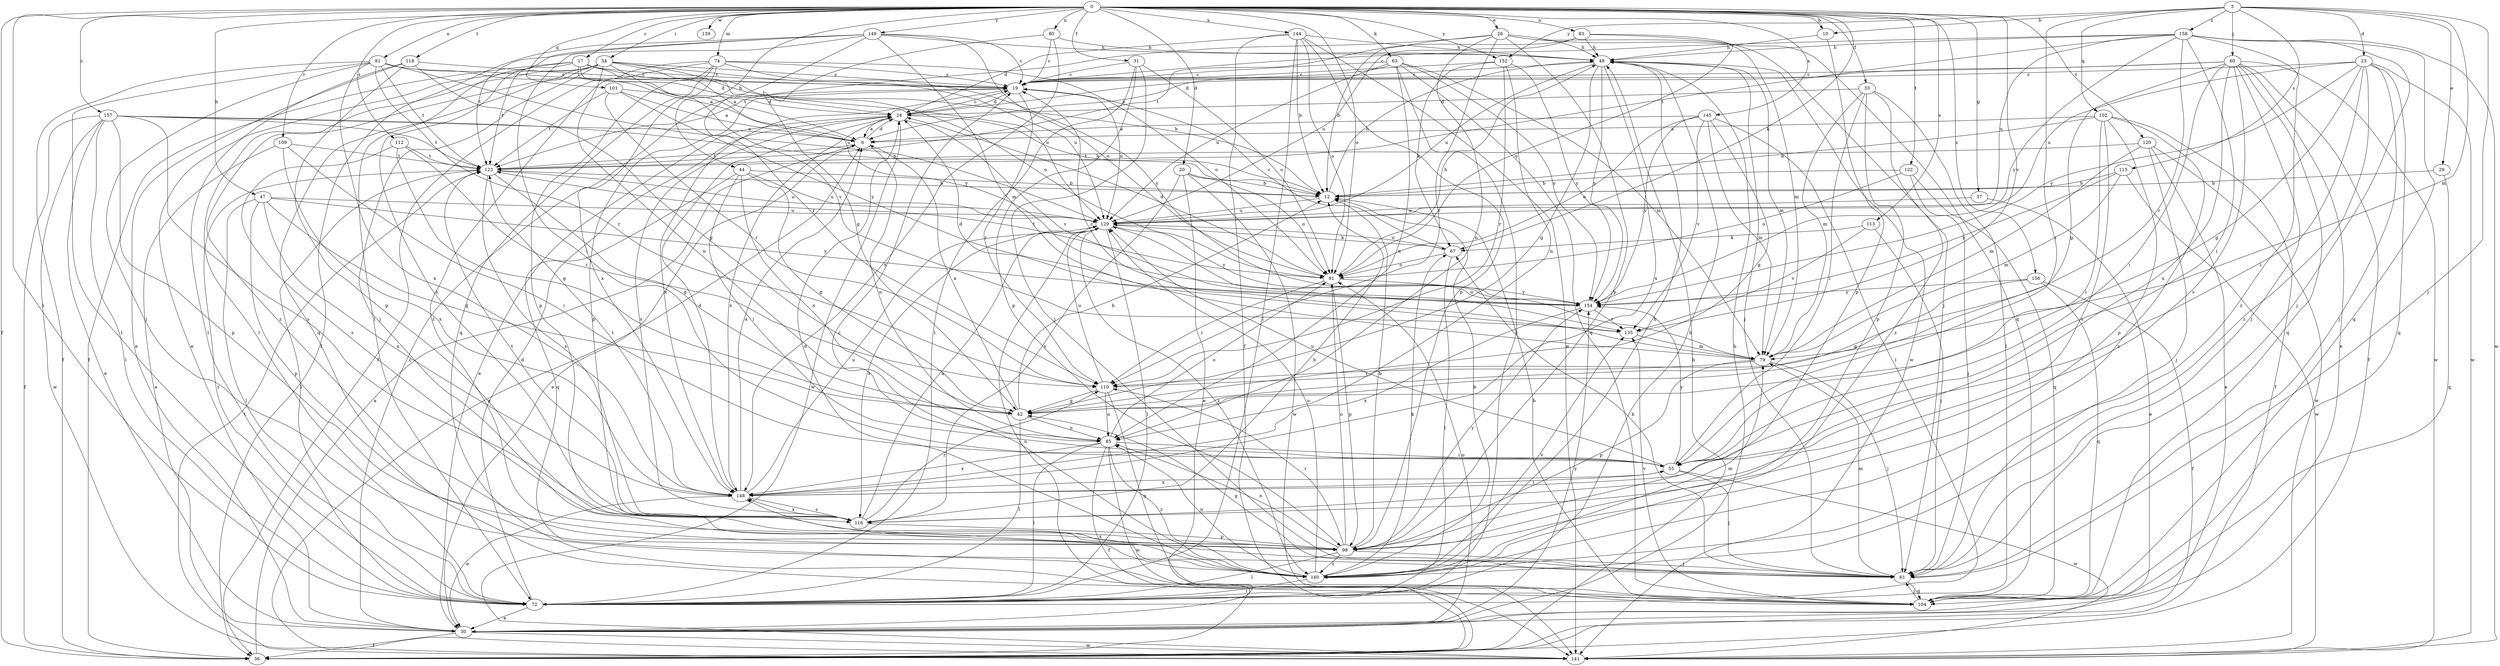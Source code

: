 strict digraph  {
0;
3;
6;
10;
12;
17;
19;
20;
23;
24;
26;
29;
30;
31;
33;
36;
37;
42;
44;
47;
48;
54;
55;
60;
61;
63;
67;
72;
74;
79;
80;
81;
83;
85;
91;
98;
101;
102;
104;
109;
110;
112;
113;
115;
116;
118;
120;
122;
123;
129;
135;
139;
141;
144;
145;
148;
149;
152;
154;
156;
157;
158;
160;
0 -> 10  [label=b];
0 -> 17  [label=c];
0 -> 20  [label=d];
0 -> 26  [label=e];
0 -> 31  [label=f];
0 -> 33  [label=f];
0 -> 36  [label=f];
0 -> 37  [label=g];
0 -> 44  [label=h];
0 -> 47  [label=h];
0 -> 54  [label=i];
0 -> 63  [label=k];
0 -> 67  [label=k];
0 -> 72  [label=l];
0 -> 74  [label=m];
0 -> 80  [label=n];
0 -> 81  [label=n];
0 -> 83  [label=n];
0 -> 91  [label=o];
0 -> 101  [label=q];
0 -> 109  [label=r];
0 -> 112  [label=s];
0 -> 113  [label=s];
0 -> 118  [label=t];
0 -> 120  [label=t];
0 -> 122  [label=t];
0 -> 135  [label=v];
0 -> 139  [label=w];
0 -> 144  [label=x];
0 -> 145  [label=x];
0 -> 149  [label=y];
0 -> 152  [label=y];
0 -> 156  [label=z];
0 -> 157  [label=z];
3 -> 10  [label=b];
3 -> 23  [label=d];
3 -> 29  [label=e];
3 -> 55  [label=i];
3 -> 60  [label=j];
3 -> 61  [label=j];
3 -> 79  [label=m];
3 -> 102  [label=q];
3 -> 115  [label=s];
3 -> 152  [label=y];
3 -> 158  [label=z];
6 -> 24  [label=d];
6 -> 30  [label=e];
6 -> 85  [label=n];
6 -> 123  [label=t];
10 -> 48  [label=h];
10 -> 98  [label=p];
12 -> 48  [label=h];
12 -> 129  [label=u];
17 -> 12  [label=b];
17 -> 19  [label=c];
17 -> 24  [label=d];
17 -> 36  [label=f];
17 -> 116  [label=s];
17 -> 123  [label=t];
17 -> 129  [label=u];
17 -> 154  [label=y];
19 -> 24  [label=d];
19 -> 98  [label=p];
19 -> 110  [label=r];
19 -> 129  [label=u];
19 -> 148  [label=x];
20 -> 12  [label=b];
20 -> 30  [label=e];
20 -> 91  [label=o];
20 -> 116  [label=s];
20 -> 141  [label=w];
23 -> 19  [label=c];
23 -> 42  [label=g];
23 -> 55  [label=i];
23 -> 61  [label=j];
23 -> 104  [label=q];
23 -> 129  [label=u];
23 -> 141  [label=w];
23 -> 154  [label=y];
23 -> 160  [label=z];
24 -> 6  [label=a];
24 -> 12  [label=b];
24 -> 19  [label=c];
24 -> 30  [label=e];
24 -> 116  [label=s];
24 -> 135  [label=v];
24 -> 141  [label=w];
24 -> 148  [label=x];
26 -> 12  [label=b];
26 -> 48  [label=h];
26 -> 79  [label=m];
26 -> 85  [label=n];
26 -> 98  [label=p];
26 -> 104  [label=q];
26 -> 110  [label=r];
26 -> 123  [label=t];
29 -> 12  [label=b];
29 -> 104  [label=q];
30 -> 19  [label=c];
30 -> 36  [label=f];
30 -> 48  [label=h];
30 -> 91  [label=o];
30 -> 141  [label=w];
30 -> 154  [label=y];
31 -> 19  [label=c];
31 -> 61  [label=j];
31 -> 72  [label=l];
31 -> 91  [label=o];
31 -> 98  [label=p];
33 -> 24  [label=d];
33 -> 55  [label=i];
33 -> 72  [label=l];
33 -> 79  [label=m];
33 -> 98  [label=p];
33 -> 160  [label=z];
36 -> 6  [label=a];
36 -> 48  [label=h];
36 -> 129  [label=u];
37 -> 30  [label=e];
37 -> 129  [label=u];
42 -> 6  [label=a];
42 -> 12  [label=b];
42 -> 72  [label=l];
42 -> 85  [label=n];
44 -> 12  [label=b];
44 -> 42  [label=g];
44 -> 55  [label=i];
44 -> 85  [label=n];
44 -> 104  [label=q];
44 -> 129  [label=u];
47 -> 42  [label=g];
47 -> 72  [label=l];
47 -> 98  [label=p];
47 -> 129  [label=u];
47 -> 148  [label=x];
47 -> 154  [label=y];
48 -> 19  [label=c];
48 -> 42  [label=g];
48 -> 61  [label=j];
48 -> 79  [label=m];
48 -> 129  [label=u];
48 -> 141  [label=w];
48 -> 148  [label=x];
48 -> 154  [label=y];
54 -> 6  [label=a];
54 -> 19  [label=c];
54 -> 30  [label=e];
54 -> 61  [label=j];
54 -> 72  [label=l];
54 -> 85  [label=n];
54 -> 91  [label=o];
54 -> 104  [label=q];
54 -> 129  [label=u];
54 -> 135  [label=v];
54 -> 160  [label=z];
55 -> 61  [label=j];
55 -> 129  [label=u];
55 -> 141  [label=w];
55 -> 148  [label=x];
55 -> 154  [label=y];
60 -> 19  [label=c];
60 -> 24  [label=d];
60 -> 30  [label=e];
60 -> 36  [label=f];
60 -> 42  [label=g];
60 -> 55  [label=i];
60 -> 61  [label=j];
60 -> 104  [label=q];
60 -> 116  [label=s];
60 -> 141  [label=w];
60 -> 148  [label=x];
61 -> 42  [label=g];
61 -> 67  [label=k];
61 -> 79  [label=m];
61 -> 104  [label=q];
63 -> 6  [label=a];
63 -> 19  [label=c];
63 -> 72  [label=l];
63 -> 79  [label=m];
63 -> 85  [label=n];
63 -> 104  [label=q];
63 -> 129  [label=u];
63 -> 154  [label=y];
67 -> 19  [label=c];
67 -> 72  [label=l];
67 -> 91  [label=o];
67 -> 129  [label=u];
72 -> 24  [label=d];
72 -> 30  [label=e];
72 -> 48  [label=h];
72 -> 123  [label=t];
74 -> 19  [label=c];
74 -> 36  [label=f];
74 -> 91  [label=o];
74 -> 98  [label=p];
74 -> 104  [label=q];
74 -> 148  [label=x];
74 -> 154  [label=y];
74 -> 160  [label=z];
79 -> 19  [label=c];
79 -> 61  [label=j];
79 -> 98  [label=p];
79 -> 110  [label=r];
79 -> 129  [label=u];
80 -> 19  [label=c];
80 -> 42  [label=g];
80 -> 48  [label=h];
80 -> 148  [label=x];
81 -> 6  [label=a];
81 -> 19  [label=c];
81 -> 36  [label=f];
81 -> 61  [label=j];
81 -> 72  [label=l];
81 -> 110  [label=r];
81 -> 123  [label=t];
81 -> 129  [label=u];
81 -> 148  [label=x];
83 -> 48  [label=h];
83 -> 61  [label=j];
83 -> 91  [label=o];
83 -> 123  [label=t];
83 -> 129  [label=u];
85 -> 36  [label=f];
85 -> 55  [label=i];
85 -> 72  [label=l];
85 -> 91  [label=o];
85 -> 141  [label=w];
85 -> 148  [label=x];
85 -> 160  [label=z];
91 -> 24  [label=d];
91 -> 48  [label=h];
91 -> 98  [label=p];
91 -> 110  [label=r];
91 -> 123  [label=t];
91 -> 154  [label=y];
98 -> 12  [label=b];
98 -> 61  [label=j];
98 -> 72  [label=l];
98 -> 85  [label=n];
98 -> 91  [label=o];
98 -> 110  [label=r];
98 -> 154  [label=y];
98 -> 160  [label=z];
101 -> 6  [label=a];
101 -> 24  [label=d];
101 -> 110  [label=r];
101 -> 123  [label=t];
101 -> 154  [label=y];
102 -> 6  [label=a];
102 -> 12  [label=b];
102 -> 36  [label=f];
102 -> 55  [label=i];
102 -> 98  [label=p];
102 -> 116  [label=s];
102 -> 160  [label=z];
104 -> 12  [label=b];
104 -> 61  [label=j];
104 -> 135  [label=v];
109 -> 30  [label=e];
109 -> 55  [label=i];
109 -> 123  [label=t];
109 -> 148  [label=x];
110 -> 42  [label=g];
110 -> 85  [label=n];
110 -> 104  [label=q];
110 -> 129  [label=u];
112 -> 42  [label=g];
112 -> 110  [label=r];
112 -> 116  [label=s];
112 -> 123  [label=t];
113 -> 61  [label=j];
113 -> 67  [label=k];
113 -> 135  [label=v];
115 -> 12  [label=b];
115 -> 79  [label=m];
115 -> 141  [label=w];
115 -> 154  [label=y];
116 -> 12  [label=b];
116 -> 98  [label=p];
116 -> 110  [label=r];
116 -> 123  [label=t];
116 -> 129  [label=u];
116 -> 148  [label=x];
118 -> 19  [label=c];
118 -> 30  [label=e];
118 -> 42  [label=g];
118 -> 72  [label=l];
118 -> 98  [label=p];
120 -> 30  [label=e];
120 -> 61  [label=j];
120 -> 79  [label=m];
120 -> 123  [label=t];
120 -> 141  [label=w];
122 -> 12  [label=b];
122 -> 61  [label=j];
122 -> 91  [label=o];
122 -> 104  [label=q];
123 -> 12  [label=b];
123 -> 42  [label=g];
123 -> 72  [label=l];
123 -> 116  [label=s];
123 -> 129  [label=u];
129 -> 67  [label=k];
129 -> 72  [label=l];
129 -> 116  [label=s];
129 -> 154  [label=y];
129 -> 160  [label=z];
135 -> 24  [label=d];
135 -> 79  [label=m];
141 -> 6  [label=a];
141 -> 123  [label=t];
144 -> 12  [label=b];
144 -> 24  [label=d];
144 -> 36  [label=f];
144 -> 48  [label=h];
144 -> 72  [label=l];
144 -> 91  [label=o];
144 -> 98  [label=p];
144 -> 141  [label=w];
145 -> 6  [label=a];
145 -> 42  [label=g];
145 -> 72  [label=l];
145 -> 79  [label=m];
145 -> 91  [label=o];
145 -> 135  [label=v];
145 -> 154  [label=y];
148 -> 6  [label=a];
148 -> 24  [label=d];
148 -> 30  [label=e];
148 -> 55  [label=i];
148 -> 116  [label=s];
148 -> 123  [label=t];
148 -> 129  [label=u];
149 -> 19  [label=c];
149 -> 36  [label=f];
149 -> 48  [label=h];
149 -> 55  [label=i];
149 -> 72  [label=l];
149 -> 79  [label=m];
149 -> 91  [label=o];
149 -> 110  [label=r];
149 -> 123  [label=t];
152 -> 19  [label=c];
152 -> 67  [label=k];
152 -> 85  [label=n];
152 -> 110  [label=r];
152 -> 154  [label=y];
154 -> 135  [label=v];
154 -> 148  [label=x];
156 -> 36  [label=f];
156 -> 42  [label=g];
156 -> 104  [label=q];
156 -> 154  [label=y];
157 -> 6  [label=a];
157 -> 12  [label=b];
157 -> 30  [label=e];
157 -> 36  [label=f];
157 -> 72  [label=l];
157 -> 98  [label=p];
157 -> 116  [label=s];
157 -> 123  [label=t];
157 -> 141  [label=w];
158 -> 19  [label=c];
158 -> 48  [label=h];
158 -> 55  [label=i];
158 -> 61  [label=j];
158 -> 104  [label=q];
158 -> 110  [label=r];
158 -> 123  [label=t];
158 -> 129  [label=u];
158 -> 141  [label=w];
158 -> 154  [label=y];
158 -> 160  [label=z];
160 -> 12  [label=b];
160 -> 19  [label=c];
160 -> 24  [label=d];
160 -> 48  [label=h];
160 -> 67  [label=k];
160 -> 72  [label=l];
160 -> 79  [label=m];
160 -> 85  [label=n];
160 -> 129  [label=u];
160 -> 135  [label=v];
160 -> 148  [label=x];
}
